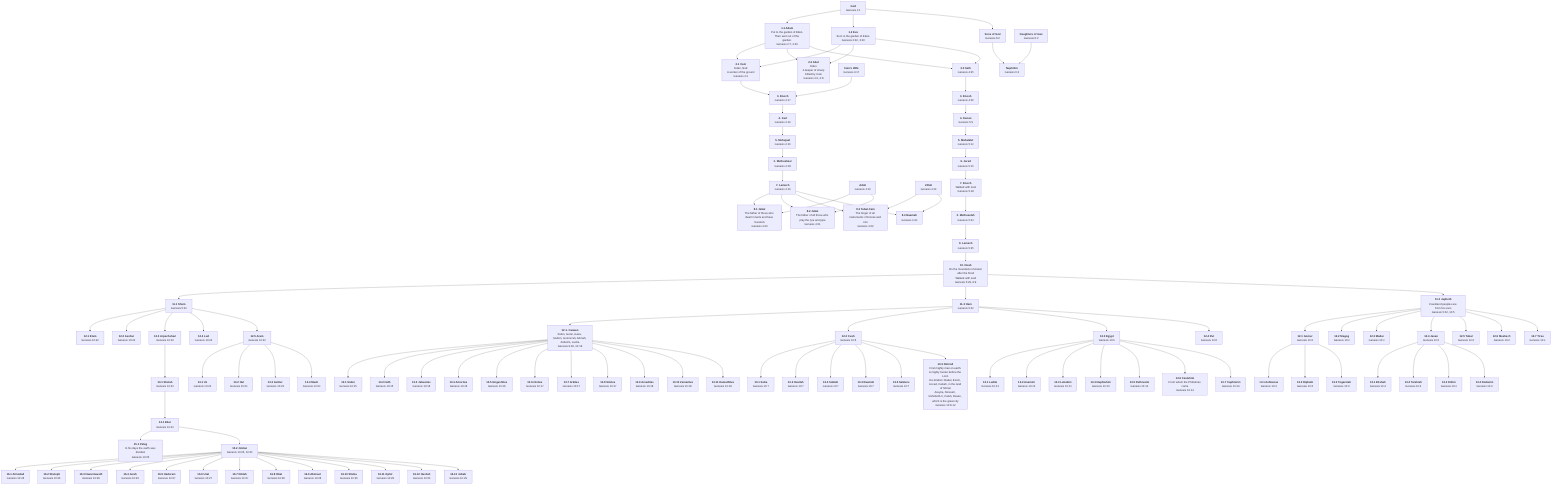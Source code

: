 graph TD
    God["<b>God</b><br> Genesis 1:1"] --> Adam["<b>1.1 Adam</b><br>Put to the garden of Eden.<br>Then sent out of the garden.<br>Genesis 2:7, 2:20"]
    God --> Eve["<b>1.2 Eve</b><br>Born in the garden of Eden.<br>Genesis 2:22, 3:20"]
    Adam --> Cain["<b>2.1 Cain</b><br>Eden, Nod<br>A worker of the ground<br>Genesis 4:1"]
    Eve --> Cain
    Adam --> Abel["<b>2.2 Abel</b><br>Eden<br>A keeper of sheep<br>Killed by Cain<br>Genesis 4:2, 4:8"]
    Eve --> Abel
    Cain --> Enoch["<b>3. Enoch</b><br>Genesis 4:17"]
    CainWife["<b>Cain's Wife</b><br>Genesis 4:17"] --> Enoch
    Enoch --> Irad["<b>4. Irad</b><br>Genesis 4:18"]
    Irad --> Mehujael["<b>5. Mehujael</b><br>Genesis 4:18"]
    Mehujael --> Methushael["<b>6. Methushael</b><br>Genesis 4:18"]
    Methushael --> Lamech["<b>7. Lamech</b><br>Genesis 4:18"]
    Lamech --> Jabal["<b>8.1 Jabal</b><br>The father of those who dwell in tents and have livestock<br>Genesis 4:20"]
    Adah["<b>Adah</b><br>Genesis 4:19"] --> Jabal
    Lamech --> Jubal["<b>8.2 Jubal</b><br>The father of all those who play the lyre and pipe<br>Genesis 4:21"]
    Adah --> Jubal
    Lamech --> TubalCain["<b>8.3 Tubal-Cain</b><br>The forger of all instruments of bronze and iron<br>Genesis 4:22"]
    Zillah["<b>Zillah</b><br>Genesis 4:19"] --> TubalCain
    Lamech --> Naamah["<b>8.4 Naamah</b><br>Genesis 4:22"]
    Zillah --> Naamah
    Adam --> Seth["<b>2.3 Seth</b><br>Genesis 4:25"]
    Eve --> Seth
    Seth --> Enosh["<b>3. Enosh</b><br>Genesis 4:26"]
    Enosh --> Kenan["<b>4. Kenan</b><br>Genesis 5:9"]
    Kenan --> Mahalalel["<b>5. Mahalalel</b><br>Genesis 5:12"]
    Mahalalel --> Jared["<b>6. Jared</b><br>Genesis 5:15"]
    Jared --> Enoch2["<b>7. Enoch</b><br>Walked with God<br>Genesis 5:18"]
    Enoch2 --> Methuselah["<b>8. Methuselah</b><br>Genesis 5:21"]
    Methuselah --> Lamech2["<b>9. Lamech</b><br>Genesis 5:25"]
    Lamech2 --> Noah["<b>10. Noah</b><br>On the mountains of Ararat after the flood<br>Walked with God<br>Genesis 5:29, 6:9"]
    Noah --> Shem["<b>11.1 Shem</b><br>Genesis 5:32"]
    Noah --> Ham["<b>11.2 Ham</b><br>Genesis 5:32"]
    Noah --> Japheth["<b>11.3 Japheth</b><br>Coastland peoples are from his sons<br>Genesis 5:32, 10:5"]
    God --> SonsOfGod["<b>Sons of God</b><br>Genesis 6:2"]
    SonsOfGod --> Nephilim["<b>Nephilim</b><br>Genesis 6:4"]
    DaughtersOfMan["<b>Daughters of man</b><br>Genesis 6:2"] --> Nephilim
    Ham --> Canaan["<b>12.1. Canaan</b><br>Sidon, Gerar, Gaza, Sodom, Gomorrah, Admah, Zeboiim, Lasha<br>Genesis 9:18, 10:19"]
    Japheth --> Gomer["<b>12.1 Gomer</b><br>Genesis 10:2"]
    Japheth --> Magog["<b>12.2 Magog</b><br>Genesis 10:2"]
    Japheth --> Madai["<b>12.3 Madai</b><br>Genesis 10:2"]
    Japheth --> Javan["<b>12.4 Javan</b><br>Genesis 10:2"]
    Japheth --> Tubal["<b>12.5 Tubal</b><br>Genesis 10:2"]
    Japheth --> Meshech["<b>12.6 Meshech</b><br>Genesis 10:2"]
    Japheth --> Tiras["<b>12.7 Tiras</b><br>Genesis 10:2"]
    Gomer --> Ashkenaz["<b>13.1 Ashkenaz</b><br>Genesis 10:3"]
    Gomer --> Riphath["<b>13.2 Riphath</b><br>Genesis 10:3"]
    Gomer --> Togarmah["<b>13.3 Togarmah</b><br>Genesis 10:3"]
    Javan --> Elishah["<b>13.1 Elishah</b><br>Genesis 10:4"]
    Javan --> Tarshish["<b>13.2 Tarshish</b><br>Genesis 10:4"]
    Javan --> Kittim["<b>13.3 Kittim</b><br>Genesis 10:4"]
    Javan --> Dodanim["<b>13.4 Dodanim</b><br>Genesis 10:4"]
    Ham --> Cush["<b>12.2 Cush</b><br>Genesis 10:6"]
    Ham --> Egypt["<b>12.3 Egypt</b><br>Genesis 10:6"]
    Ham --> Put["<b>12.4 Put</b><br>Genesis 10:6"]
    Cush --> Seba["<b>13.1 Seba</b><br>Genesis 10:7"]
    Cush --> Havilah["<b>13.2 Havilah</b><br>Genesis 10:7"]
    Cush --> Sabtah["<b>13.3 Sabtah</b><br>Genesis 10:7"]
    Cush --> Raamah["<b>13.4 Raamah</b><br>Genesis 10:7"]
    Cush --> Sabteca["<b>13.5 Sabteca</b><br>Genesis 10:7"]
    Cush --> Nimrod["<b>13.6 Nimrod</b><br>First mighty man on earth.<br>A mighty hunter before the Lord.<br>His kindom: Babel, Erech, Accad, Calneh, in the land of Shinar<br>Assyria, Nineveh, Rehoboth-Ir, Calah, Resen, which is the great city<br>Genesis 10:8-12"]
    Egypt --> Ludim["<b>13.1 Ludim</b><br>Genesis 10:13"]
    Egypt --> Anamim["<b>13.2 Anamim</b><br>Genesis 10:13"]
    Egypt --> Lehabim["<b>13.3 Lehabim</b><br>Genesis 10:13"]
    Egypt --> Naphtuhim["<b>13.4 Naphtuhim</b><br>Genesis 10:13"]
    Egypt --> Pathrusim["<b>13.5 Pathrusim</b><br>Genesis 10:14"]
    Egypt --> Casluhim["<b>13.6 Casluhim</b><br>From whom the Philistines came<br>Genesis 10:14"]
    Egypt --> Caphtorim["<b>13.7 Caphtorim</b><br>Genesis 10:14"]
    Canaan --> Sidon["<b>13.1 Sidon</b><br>Genesis 10:15"]
    Canaan --> Heth["<b>13.2 Heth</b><br>Genesis 10:15"]
    Canaan --> Jebusites["<b>13.3 Jebusites</b><br>Genesis 10:16"]
    Canaan --> Amorites["<b>13.4 Amorites</b><br>Genesis 10:16"]
    Canaan --> Girgashites["<b>13.5 Girgashites</b><br>Genesis 10:16"]
    Canaan --> Hivites["<b>13.6 Hivites</b><br>Genesis 10:17"]
    Canaan --> Arkites["<b>13.7 Arkites</b><br>Genesis 10:17"]
    Canaan --> Sinites["<b>13.8 Sinites</b><br>Genesis 10:17"]
    Canaan --> Arvadites["<b>13.9 Arvadites</b><br>Genesis 10:18"]
    Canaan --> Zemarites["<b>13.10 Zemarites</b><br>Genesis 10:18"]
    Canaan --> Hamathites["<b>13.11 Hamathites</b><br>Genesis 10:18"]
    Shem --> Elam["<b>12.1 Elam</b><br>Genesis 10:22"]
    Shem --> Asshur["<b>12.2 Asshur</b><br>Genesis 10:22"]
    Shem --> Arpachshad["<b>12.3 Arpachshad</b><br>Genesis 10:22"]
    Shem --> Lud["<b>12.4 Lud</b><br>Genesis 10:22"]
    Shem --> Aram["<b>12.5 Aram</b><br>Genesis 10:22"]
    Aram --> Uz["<b>13.1 Uz</b><br>Genesis 10:23"]
    Aram --> Hul["<b>13.2 Hul</b><br>Genesis 10:23"]
    Aram --> Gether["<b>13.3 Gether</b><br>Genesis 10:23"]
    Aram --> Mash["<b>13.4 Mash</b><br>Genesis 10:23"]
    Arpachshad --> Shelah["<b>13.1 Shelah</b><br>Genesis 10:24"]
    Shelah --> Eber["<b>14.1 Eber</b><br>Genesis 10:24"]
    Eber --> Peleg["<b>15.1 Peleg</b><br>In his days the earth was divided.<br>Genesis 10:25"]
    Eber --> Joktan["<b>15.2 Joktan</b><From Mesha in the direction of Sephar.><br>Genesis 10:25, 10:30"]
    Joktan --> Almodad["<b>16.1 Almodad</b><br>Genesis 10:26"]
    Joktan --> Sheleph["<b>16.2 Sheleph</b><br>Genesis 10:26"]
    Joktan --> Hazarmaveth["<b>16.3 Hazarmaveth</b><br>Genesis 10:26"]
    Joktan --> Jerah["<b>16.4 Jerah</b><br>Genesis 10:26"]
    Joktan --> Hadoram["<b>16.5 Hadoram</b><br>Genesis 10:27"]
    Joktan --> Uzal["<b>16.6 Uzal</b><br>Genesis 10:27"]
    Joktan --> Diklah["<b>16.7 Diklah</b><br>Genesis 10:27"]
    Joktan --> Obal["<b>16.8 Obal</b><br>Genesis 10:28"]
    Joktan --> Abimael["<b>16.9 Abimael</b><br>Genesis 10:28"]
    Joktan --> Sheba["<b>16.10 Sheba</b><br>Genesis 10:28"]
    Joktan --> Ophir["<b>16.11 Ophir</b><br>Genesis 10:29"]
    Joktan --> Havilah2["<b>16.12 Havilah</b><br>Genesis 10:29"]
    Joktan --> Jobab["<b>16.13 Jobab</b><br>Genesis 10:29"]